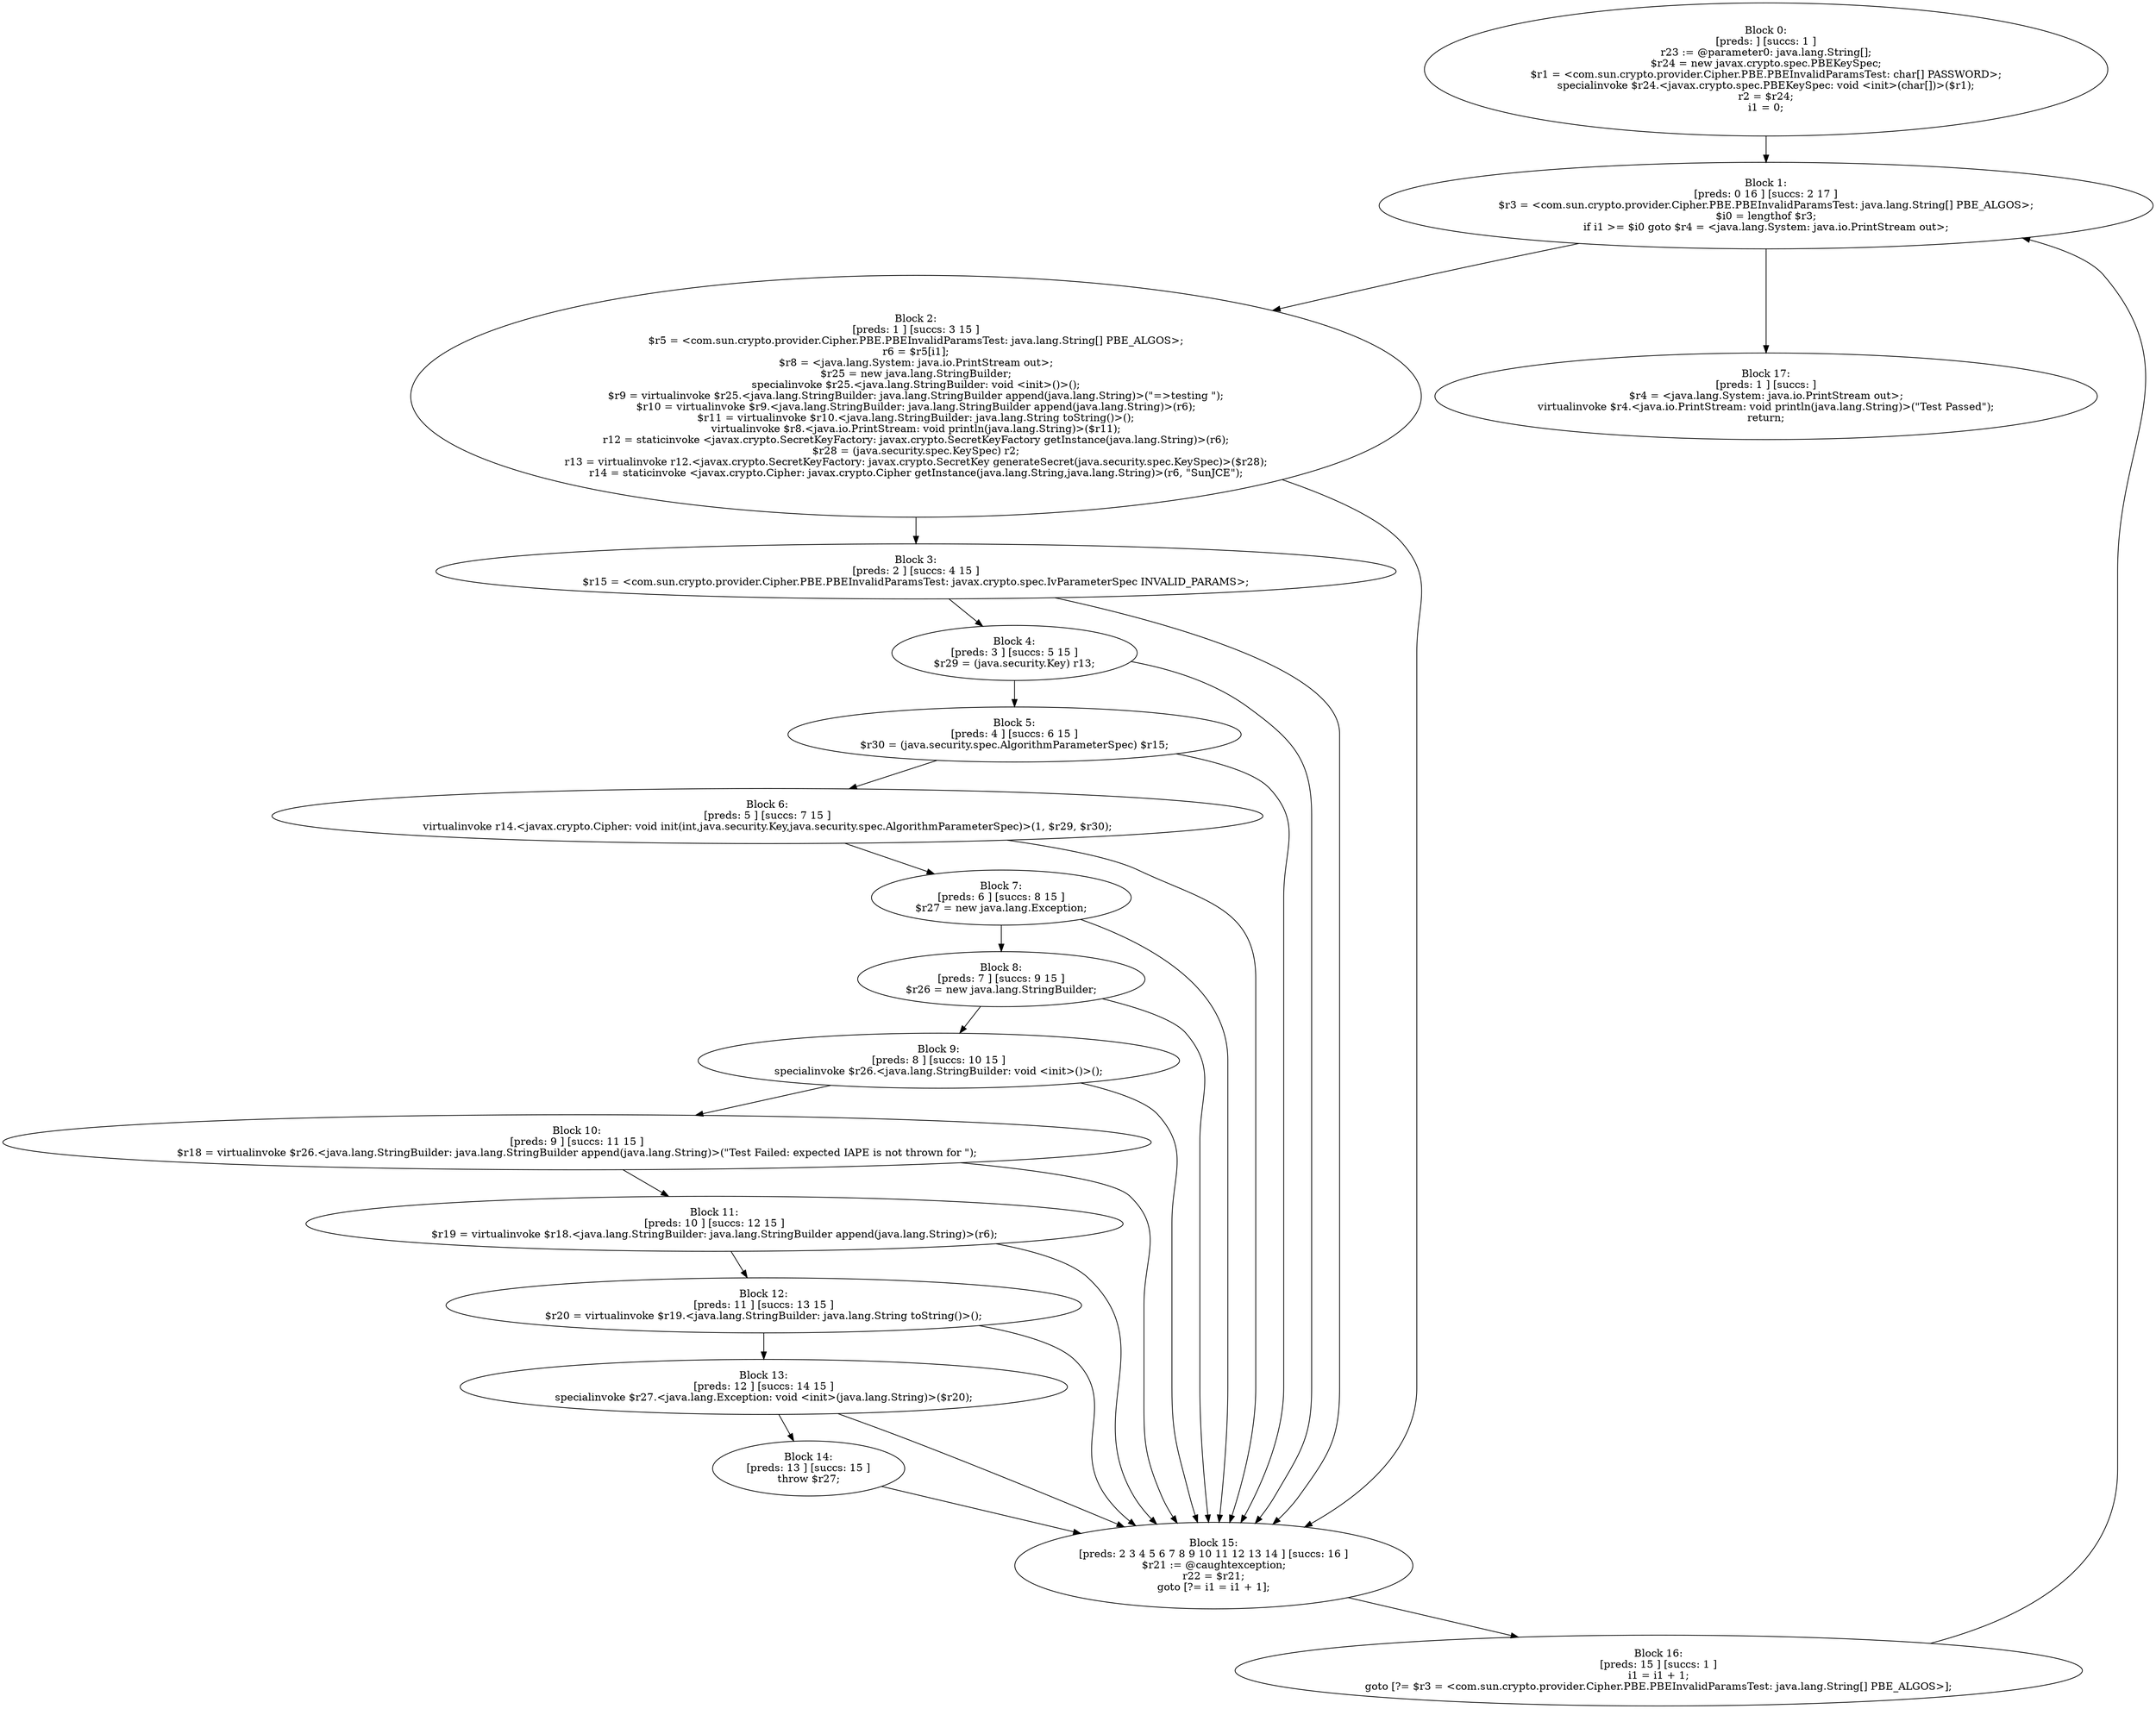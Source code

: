 digraph "unitGraph" {
    "Block 0:
[preds: ] [succs: 1 ]
r23 := @parameter0: java.lang.String[];
$r24 = new javax.crypto.spec.PBEKeySpec;
$r1 = <com.sun.crypto.provider.Cipher.PBE.PBEInvalidParamsTest: char[] PASSWORD>;
specialinvoke $r24.<javax.crypto.spec.PBEKeySpec: void <init>(char[])>($r1);
r2 = $r24;
i1 = 0;
"
    "Block 1:
[preds: 0 16 ] [succs: 2 17 ]
$r3 = <com.sun.crypto.provider.Cipher.PBE.PBEInvalidParamsTest: java.lang.String[] PBE_ALGOS>;
$i0 = lengthof $r3;
if i1 >= $i0 goto $r4 = <java.lang.System: java.io.PrintStream out>;
"
    "Block 2:
[preds: 1 ] [succs: 3 15 ]
$r5 = <com.sun.crypto.provider.Cipher.PBE.PBEInvalidParamsTest: java.lang.String[] PBE_ALGOS>;
r6 = $r5[i1];
$r8 = <java.lang.System: java.io.PrintStream out>;
$r25 = new java.lang.StringBuilder;
specialinvoke $r25.<java.lang.StringBuilder: void <init>()>();
$r9 = virtualinvoke $r25.<java.lang.StringBuilder: java.lang.StringBuilder append(java.lang.String)>(\"=>testing \");
$r10 = virtualinvoke $r9.<java.lang.StringBuilder: java.lang.StringBuilder append(java.lang.String)>(r6);
$r11 = virtualinvoke $r10.<java.lang.StringBuilder: java.lang.String toString()>();
virtualinvoke $r8.<java.io.PrintStream: void println(java.lang.String)>($r11);
r12 = staticinvoke <javax.crypto.SecretKeyFactory: javax.crypto.SecretKeyFactory getInstance(java.lang.String)>(r6);
$r28 = (java.security.spec.KeySpec) r2;
r13 = virtualinvoke r12.<javax.crypto.SecretKeyFactory: javax.crypto.SecretKey generateSecret(java.security.spec.KeySpec)>($r28);
r14 = staticinvoke <javax.crypto.Cipher: javax.crypto.Cipher getInstance(java.lang.String,java.lang.String)>(r6, \"SunJCE\");
"
    "Block 3:
[preds: 2 ] [succs: 4 15 ]
$r15 = <com.sun.crypto.provider.Cipher.PBE.PBEInvalidParamsTest: javax.crypto.spec.IvParameterSpec INVALID_PARAMS>;
"
    "Block 4:
[preds: 3 ] [succs: 5 15 ]
$r29 = (java.security.Key) r13;
"
    "Block 5:
[preds: 4 ] [succs: 6 15 ]
$r30 = (java.security.spec.AlgorithmParameterSpec) $r15;
"
    "Block 6:
[preds: 5 ] [succs: 7 15 ]
virtualinvoke r14.<javax.crypto.Cipher: void init(int,java.security.Key,java.security.spec.AlgorithmParameterSpec)>(1, $r29, $r30);
"
    "Block 7:
[preds: 6 ] [succs: 8 15 ]
$r27 = new java.lang.Exception;
"
    "Block 8:
[preds: 7 ] [succs: 9 15 ]
$r26 = new java.lang.StringBuilder;
"
    "Block 9:
[preds: 8 ] [succs: 10 15 ]
specialinvoke $r26.<java.lang.StringBuilder: void <init>()>();
"
    "Block 10:
[preds: 9 ] [succs: 11 15 ]
$r18 = virtualinvoke $r26.<java.lang.StringBuilder: java.lang.StringBuilder append(java.lang.String)>(\"Test Failed: expected IAPE is not thrown for \");
"
    "Block 11:
[preds: 10 ] [succs: 12 15 ]
$r19 = virtualinvoke $r18.<java.lang.StringBuilder: java.lang.StringBuilder append(java.lang.String)>(r6);
"
    "Block 12:
[preds: 11 ] [succs: 13 15 ]
$r20 = virtualinvoke $r19.<java.lang.StringBuilder: java.lang.String toString()>();
"
    "Block 13:
[preds: 12 ] [succs: 14 15 ]
specialinvoke $r27.<java.lang.Exception: void <init>(java.lang.String)>($r20);
"
    "Block 14:
[preds: 13 ] [succs: 15 ]
throw $r27;
"
    "Block 15:
[preds: 2 3 4 5 6 7 8 9 10 11 12 13 14 ] [succs: 16 ]
$r21 := @caughtexception;
r22 = $r21;
goto [?= i1 = i1 + 1];
"
    "Block 16:
[preds: 15 ] [succs: 1 ]
i1 = i1 + 1;
goto [?= $r3 = <com.sun.crypto.provider.Cipher.PBE.PBEInvalidParamsTest: java.lang.String[] PBE_ALGOS>];
"
    "Block 17:
[preds: 1 ] [succs: ]
$r4 = <java.lang.System: java.io.PrintStream out>;
virtualinvoke $r4.<java.io.PrintStream: void println(java.lang.String)>(\"Test Passed\");
return;
"
    "Block 0:
[preds: ] [succs: 1 ]
r23 := @parameter0: java.lang.String[];
$r24 = new javax.crypto.spec.PBEKeySpec;
$r1 = <com.sun.crypto.provider.Cipher.PBE.PBEInvalidParamsTest: char[] PASSWORD>;
specialinvoke $r24.<javax.crypto.spec.PBEKeySpec: void <init>(char[])>($r1);
r2 = $r24;
i1 = 0;
"->"Block 1:
[preds: 0 16 ] [succs: 2 17 ]
$r3 = <com.sun.crypto.provider.Cipher.PBE.PBEInvalidParamsTest: java.lang.String[] PBE_ALGOS>;
$i0 = lengthof $r3;
if i1 >= $i0 goto $r4 = <java.lang.System: java.io.PrintStream out>;
";
    "Block 1:
[preds: 0 16 ] [succs: 2 17 ]
$r3 = <com.sun.crypto.provider.Cipher.PBE.PBEInvalidParamsTest: java.lang.String[] PBE_ALGOS>;
$i0 = lengthof $r3;
if i1 >= $i0 goto $r4 = <java.lang.System: java.io.PrintStream out>;
"->"Block 2:
[preds: 1 ] [succs: 3 15 ]
$r5 = <com.sun.crypto.provider.Cipher.PBE.PBEInvalidParamsTest: java.lang.String[] PBE_ALGOS>;
r6 = $r5[i1];
$r8 = <java.lang.System: java.io.PrintStream out>;
$r25 = new java.lang.StringBuilder;
specialinvoke $r25.<java.lang.StringBuilder: void <init>()>();
$r9 = virtualinvoke $r25.<java.lang.StringBuilder: java.lang.StringBuilder append(java.lang.String)>(\"=>testing \");
$r10 = virtualinvoke $r9.<java.lang.StringBuilder: java.lang.StringBuilder append(java.lang.String)>(r6);
$r11 = virtualinvoke $r10.<java.lang.StringBuilder: java.lang.String toString()>();
virtualinvoke $r8.<java.io.PrintStream: void println(java.lang.String)>($r11);
r12 = staticinvoke <javax.crypto.SecretKeyFactory: javax.crypto.SecretKeyFactory getInstance(java.lang.String)>(r6);
$r28 = (java.security.spec.KeySpec) r2;
r13 = virtualinvoke r12.<javax.crypto.SecretKeyFactory: javax.crypto.SecretKey generateSecret(java.security.spec.KeySpec)>($r28);
r14 = staticinvoke <javax.crypto.Cipher: javax.crypto.Cipher getInstance(java.lang.String,java.lang.String)>(r6, \"SunJCE\");
";
    "Block 1:
[preds: 0 16 ] [succs: 2 17 ]
$r3 = <com.sun.crypto.provider.Cipher.PBE.PBEInvalidParamsTest: java.lang.String[] PBE_ALGOS>;
$i0 = lengthof $r3;
if i1 >= $i0 goto $r4 = <java.lang.System: java.io.PrintStream out>;
"->"Block 17:
[preds: 1 ] [succs: ]
$r4 = <java.lang.System: java.io.PrintStream out>;
virtualinvoke $r4.<java.io.PrintStream: void println(java.lang.String)>(\"Test Passed\");
return;
";
    "Block 2:
[preds: 1 ] [succs: 3 15 ]
$r5 = <com.sun.crypto.provider.Cipher.PBE.PBEInvalidParamsTest: java.lang.String[] PBE_ALGOS>;
r6 = $r5[i1];
$r8 = <java.lang.System: java.io.PrintStream out>;
$r25 = new java.lang.StringBuilder;
specialinvoke $r25.<java.lang.StringBuilder: void <init>()>();
$r9 = virtualinvoke $r25.<java.lang.StringBuilder: java.lang.StringBuilder append(java.lang.String)>(\"=>testing \");
$r10 = virtualinvoke $r9.<java.lang.StringBuilder: java.lang.StringBuilder append(java.lang.String)>(r6);
$r11 = virtualinvoke $r10.<java.lang.StringBuilder: java.lang.String toString()>();
virtualinvoke $r8.<java.io.PrintStream: void println(java.lang.String)>($r11);
r12 = staticinvoke <javax.crypto.SecretKeyFactory: javax.crypto.SecretKeyFactory getInstance(java.lang.String)>(r6);
$r28 = (java.security.spec.KeySpec) r2;
r13 = virtualinvoke r12.<javax.crypto.SecretKeyFactory: javax.crypto.SecretKey generateSecret(java.security.spec.KeySpec)>($r28);
r14 = staticinvoke <javax.crypto.Cipher: javax.crypto.Cipher getInstance(java.lang.String,java.lang.String)>(r6, \"SunJCE\");
"->"Block 3:
[preds: 2 ] [succs: 4 15 ]
$r15 = <com.sun.crypto.provider.Cipher.PBE.PBEInvalidParamsTest: javax.crypto.spec.IvParameterSpec INVALID_PARAMS>;
";
    "Block 2:
[preds: 1 ] [succs: 3 15 ]
$r5 = <com.sun.crypto.provider.Cipher.PBE.PBEInvalidParamsTest: java.lang.String[] PBE_ALGOS>;
r6 = $r5[i1];
$r8 = <java.lang.System: java.io.PrintStream out>;
$r25 = new java.lang.StringBuilder;
specialinvoke $r25.<java.lang.StringBuilder: void <init>()>();
$r9 = virtualinvoke $r25.<java.lang.StringBuilder: java.lang.StringBuilder append(java.lang.String)>(\"=>testing \");
$r10 = virtualinvoke $r9.<java.lang.StringBuilder: java.lang.StringBuilder append(java.lang.String)>(r6);
$r11 = virtualinvoke $r10.<java.lang.StringBuilder: java.lang.String toString()>();
virtualinvoke $r8.<java.io.PrintStream: void println(java.lang.String)>($r11);
r12 = staticinvoke <javax.crypto.SecretKeyFactory: javax.crypto.SecretKeyFactory getInstance(java.lang.String)>(r6);
$r28 = (java.security.spec.KeySpec) r2;
r13 = virtualinvoke r12.<javax.crypto.SecretKeyFactory: javax.crypto.SecretKey generateSecret(java.security.spec.KeySpec)>($r28);
r14 = staticinvoke <javax.crypto.Cipher: javax.crypto.Cipher getInstance(java.lang.String,java.lang.String)>(r6, \"SunJCE\");
"->"Block 15:
[preds: 2 3 4 5 6 7 8 9 10 11 12 13 14 ] [succs: 16 ]
$r21 := @caughtexception;
r22 = $r21;
goto [?= i1 = i1 + 1];
";
    "Block 3:
[preds: 2 ] [succs: 4 15 ]
$r15 = <com.sun.crypto.provider.Cipher.PBE.PBEInvalidParamsTest: javax.crypto.spec.IvParameterSpec INVALID_PARAMS>;
"->"Block 4:
[preds: 3 ] [succs: 5 15 ]
$r29 = (java.security.Key) r13;
";
    "Block 3:
[preds: 2 ] [succs: 4 15 ]
$r15 = <com.sun.crypto.provider.Cipher.PBE.PBEInvalidParamsTest: javax.crypto.spec.IvParameterSpec INVALID_PARAMS>;
"->"Block 15:
[preds: 2 3 4 5 6 7 8 9 10 11 12 13 14 ] [succs: 16 ]
$r21 := @caughtexception;
r22 = $r21;
goto [?= i1 = i1 + 1];
";
    "Block 4:
[preds: 3 ] [succs: 5 15 ]
$r29 = (java.security.Key) r13;
"->"Block 5:
[preds: 4 ] [succs: 6 15 ]
$r30 = (java.security.spec.AlgorithmParameterSpec) $r15;
";
    "Block 4:
[preds: 3 ] [succs: 5 15 ]
$r29 = (java.security.Key) r13;
"->"Block 15:
[preds: 2 3 4 5 6 7 8 9 10 11 12 13 14 ] [succs: 16 ]
$r21 := @caughtexception;
r22 = $r21;
goto [?= i1 = i1 + 1];
";
    "Block 5:
[preds: 4 ] [succs: 6 15 ]
$r30 = (java.security.spec.AlgorithmParameterSpec) $r15;
"->"Block 6:
[preds: 5 ] [succs: 7 15 ]
virtualinvoke r14.<javax.crypto.Cipher: void init(int,java.security.Key,java.security.spec.AlgorithmParameterSpec)>(1, $r29, $r30);
";
    "Block 5:
[preds: 4 ] [succs: 6 15 ]
$r30 = (java.security.spec.AlgorithmParameterSpec) $r15;
"->"Block 15:
[preds: 2 3 4 5 6 7 8 9 10 11 12 13 14 ] [succs: 16 ]
$r21 := @caughtexception;
r22 = $r21;
goto [?= i1 = i1 + 1];
";
    "Block 6:
[preds: 5 ] [succs: 7 15 ]
virtualinvoke r14.<javax.crypto.Cipher: void init(int,java.security.Key,java.security.spec.AlgorithmParameterSpec)>(1, $r29, $r30);
"->"Block 7:
[preds: 6 ] [succs: 8 15 ]
$r27 = new java.lang.Exception;
";
    "Block 6:
[preds: 5 ] [succs: 7 15 ]
virtualinvoke r14.<javax.crypto.Cipher: void init(int,java.security.Key,java.security.spec.AlgorithmParameterSpec)>(1, $r29, $r30);
"->"Block 15:
[preds: 2 3 4 5 6 7 8 9 10 11 12 13 14 ] [succs: 16 ]
$r21 := @caughtexception;
r22 = $r21;
goto [?= i1 = i1 + 1];
";
    "Block 7:
[preds: 6 ] [succs: 8 15 ]
$r27 = new java.lang.Exception;
"->"Block 8:
[preds: 7 ] [succs: 9 15 ]
$r26 = new java.lang.StringBuilder;
";
    "Block 7:
[preds: 6 ] [succs: 8 15 ]
$r27 = new java.lang.Exception;
"->"Block 15:
[preds: 2 3 4 5 6 7 8 9 10 11 12 13 14 ] [succs: 16 ]
$r21 := @caughtexception;
r22 = $r21;
goto [?= i1 = i1 + 1];
";
    "Block 8:
[preds: 7 ] [succs: 9 15 ]
$r26 = new java.lang.StringBuilder;
"->"Block 9:
[preds: 8 ] [succs: 10 15 ]
specialinvoke $r26.<java.lang.StringBuilder: void <init>()>();
";
    "Block 8:
[preds: 7 ] [succs: 9 15 ]
$r26 = new java.lang.StringBuilder;
"->"Block 15:
[preds: 2 3 4 5 6 7 8 9 10 11 12 13 14 ] [succs: 16 ]
$r21 := @caughtexception;
r22 = $r21;
goto [?= i1 = i1 + 1];
";
    "Block 9:
[preds: 8 ] [succs: 10 15 ]
specialinvoke $r26.<java.lang.StringBuilder: void <init>()>();
"->"Block 10:
[preds: 9 ] [succs: 11 15 ]
$r18 = virtualinvoke $r26.<java.lang.StringBuilder: java.lang.StringBuilder append(java.lang.String)>(\"Test Failed: expected IAPE is not thrown for \");
";
    "Block 9:
[preds: 8 ] [succs: 10 15 ]
specialinvoke $r26.<java.lang.StringBuilder: void <init>()>();
"->"Block 15:
[preds: 2 3 4 5 6 7 8 9 10 11 12 13 14 ] [succs: 16 ]
$r21 := @caughtexception;
r22 = $r21;
goto [?= i1 = i1 + 1];
";
    "Block 10:
[preds: 9 ] [succs: 11 15 ]
$r18 = virtualinvoke $r26.<java.lang.StringBuilder: java.lang.StringBuilder append(java.lang.String)>(\"Test Failed: expected IAPE is not thrown for \");
"->"Block 11:
[preds: 10 ] [succs: 12 15 ]
$r19 = virtualinvoke $r18.<java.lang.StringBuilder: java.lang.StringBuilder append(java.lang.String)>(r6);
";
    "Block 10:
[preds: 9 ] [succs: 11 15 ]
$r18 = virtualinvoke $r26.<java.lang.StringBuilder: java.lang.StringBuilder append(java.lang.String)>(\"Test Failed: expected IAPE is not thrown for \");
"->"Block 15:
[preds: 2 3 4 5 6 7 8 9 10 11 12 13 14 ] [succs: 16 ]
$r21 := @caughtexception;
r22 = $r21;
goto [?= i1 = i1 + 1];
";
    "Block 11:
[preds: 10 ] [succs: 12 15 ]
$r19 = virtualinvoke $r18.<java.lang.StringBuilder: java.lang.StringBuilder append(java.lang.String)>(r6);
"->"Block 12:
[preds: 11 ] [succs: 13 15 ]
$r20 = virtualinvoke $r19.<java.lang.StringBuilder: java.lang.String toString()>();
";
    "Block 11:
[preds: 10 ] [succs: 12 15 ]
$r19 = virtualinvoke $r18.<java.lang.StringBuilder: java.lang.StringBuilder append(java.lang.String)>(r6);
"->"Block 15:
[preds: 2 3 4 5 6 7 8 9 10 11 12 13 14 ] [succs: 16 ]
$r21 := @caughtexception;
r22 = $r21;
goto [?= i1 = i1 + 1];
";
    "Block 12:
[preds: 11 ] [succs: 13 15 ]
$r20 = virtualinvoke $r19.<java.lang.StringBuilder: java.lang.String toString()>();
"->"Block 13:
[preds: 12 ] [succs: 14 15 ]
specialinvoke $r27.<java.lang.Exception: void <init>(java.lang.String)>($r20);
";
    "Block 12:
[preds: 11 ] [succs: 13 15 ]
$r20 = virtualinvoke $r19.<java.lang.StringBuilder: java.lang.String toString()>();
"->"Block 15:
[preds: 2 3 4 5 6 7 8 9 10 11 12 13 14 ] [succs: 16 ]
$r21 := @caughtexception;
r22 = $r21;
goto [?= i1 = i1 + 1];
";
    "Block 13:
[preds: 12 ] [succs: 14 15 ]
specialinvoke $r27.<java.lang.Exception: void <init>(java.lang.String)>($r20);
"->"Block 14:
[preds: 13 ] [succs: 15 ]
throw $r27;
";
    "Block 13:
[preds: 12 ] [succs: 14 15 ]
specialinvoke $r27.<java.lang.Exception: void <init>(java.lang.String)>($r20);
"->"Block 15:
[preds: 2 3 4 5 6 7 8 9 10 11 12 13 14 ] [succs: 16 ]
$r21 := @caughtexception;
r22 = $r21;
goto [?= i1 = i1 + 1];
";
    "Block 14:
[preds: 13 ] [succs: 15 ]
throw $r27;
"->"Block 15:
[preds: 2 3 4 5 6 7 8 9 10 11 12 13 14 ] [succs: 16 ]
$r21 := @caughtexception;
r22 = $r21;
goto [?= i1 = i1 + 1];
";
    "Block 15:
[preds: 2 3 4 5 6 7 8 9 10 11 12 13 14 ] [succs: 16 ]
$r21 := @caughtexception;
r22 = $r21;
goto [?= i1 = i1 + 1];
"->"Block 16:
[preds: 15 ] [succs: 1 ]
i1 = i1 + 1;
goto [?= $r3 = <com.sun.crypto.provider.Cipher.PBE.PBEInvalidParamsTest: java.lang.String[] PBE_ALGOS>];
";
    "Block 16:
[preds: 15 ] [succs: 1 ]
i1 = i1 + 1;
goto [?= $r3 = <com.sun.crypto.provider.Cipher.PBE.PBEInvalidParamsTest: java.lang.String[] PBE_ALGOS>];
"->"Block 1:
[preds: 0 16 ] [succs: 2 17 ]
$r3 = <com.sun.crypto.provider.Cipher.PBE.PBEInvalidParamsTest: java.lang.String[] PBE_ALGOS>;
$i0 = lengthof $r3;
if i1 >= $i0 goto $r4 = <java.lang.System: java.io.PrintStream out>;
";
}
